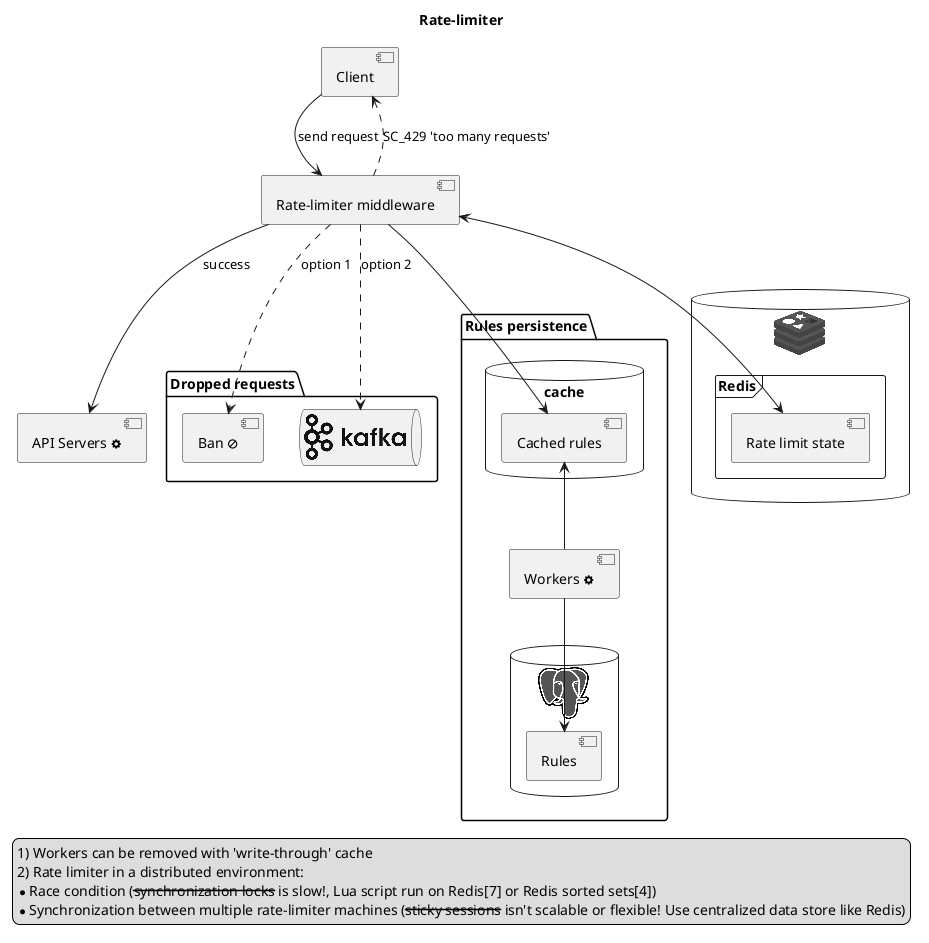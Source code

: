 @startuml
!include <logos/kafka.puml>
!include <logos/redis.puml>
!include <logos/postgresql.puml>

'!theme blueprint

title "Rate-limiter"

[Client]
[Rate-limiter middleware] as rate_limiter
[API Servers <&cog>] as api_servers

package "Dropped requests" {
    [Ban <&ban>] as ban
    queue "<$kafka>" as kafka
}

package "Rules persistence" {
    [Workers <&cog>] as workers
    database "<$postgresql>" as sqldb {
      [Rules]
    }
    database cache {
      [Cached rules]
    }
}

database "<$redis>" as redis {
  frame "Redis" {
    [Rate limit state]
  }
}

[Client] --> [rate_limiter]  : send request
[Client] <.. [rate_limiter]  : SC_429 'too many requests'
[rate_limiter] --> [Cached rules]
[Cached rules] <-- [workers]
[workers] --> [Rules]
[rate_limiter] --> [api_servers] : success
[rate_limiter] <--> [Rate limit state]
[rate_limiter] ..> [ban] : option 1
[rate_limiter] ..> [kafka] : option 2

legend
1) Workers can be removed with 'write-through' cache
2) Rate limiter in a distributed environment:
* Race condition (<s>synchronization locks</s> is slow!, Lua script run on Redis[7] or Redis sorted sets[4])
* Synchronization between multiple rate-limiter machines (<s>sticky sessions</s> isn't scalable or flexible! Use centralized data store like Redis)
end legend

@enduml